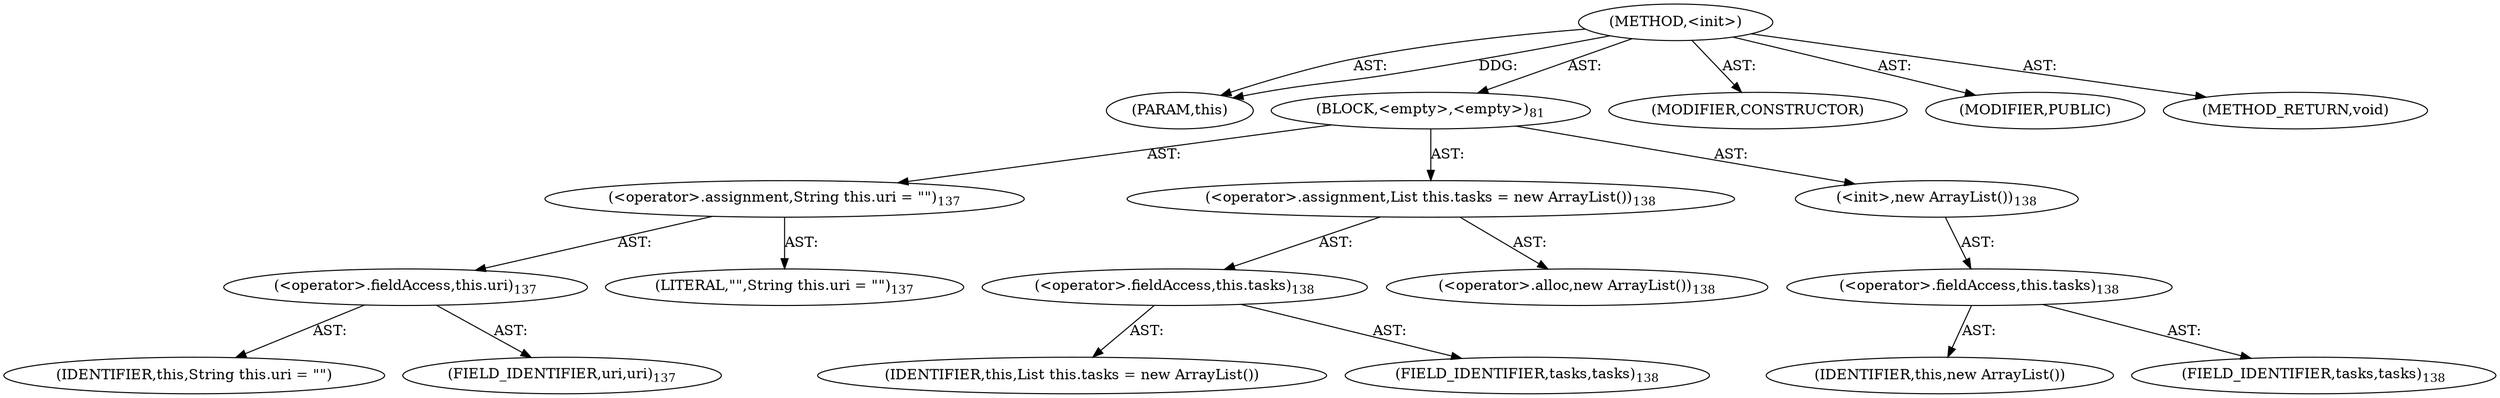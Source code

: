 digraph "&lt;init&gt;" {  
"111669149702" [label = <(METHOD,&lt;init&gt;)> ]
"115964117003" [label = <(PARAM,this)> ]
"25769803794" [label = <(BLOCK,&lt;empty&gt;,&lt;empty&gt;)<SUB>81</SUB>> ]
"30064771157" [label = <(&lt;operator&gt;.assignment,String this.uri = &quot;&quot;)<SUB>137</SUB>> ]
"30064771158" [label = <(&lt;operator&gt;.fieldAccess,this.uri)<SUB>137</SUB>> ]
"68719476805" [label = <(IDENTIFIER,this,String this.uri = &quot;&quot;)> ]
"55834574859" [label = <(FIELD_IDENTIFIER,uri,uri)<SUB>137</SUB>> ]
"90194313225" [label = <(LITERAL,&quot;&quot;,String this.uri = &quot;&quot;)<SUB>137</SUB>> ]
"30064771159" [label = <(&lt;operator&gt;.assignment,List this.tasks = new ArrayList())<SUB>138</SUB>> ]
"30064771160" [label = <(&lt;operator&gt;.fieldAccess,this.tasks)<SUB>138</SUB>> ]
"68719476806" [label = <(IDENTIFIER,this,List this.tasks = new ArrayList())> ]
"55834574860" [label = <(FIELD_IDENTIFIER,tasks,tasks)<SUB>138</SUB>> ]
"30064771161" [label = <(&lt;operator&gt;.alloc,new ArrayList())<SUB>138</SUB>> ]
"30064771162" [label = <(&lt;init&gt;,new ArrayList())<SUB>138</SUB>> ]
"30064771163" [label = <(&lt;operator&gt;.fieldAccess,this.tasks)<SUB>138</SUB>> ]
"68719476807" [label = <(IDENTIFIER,this,new ArrayList())> ]
"55834574861" [label = <(FIELD_IDENTIFIER,tasks,tasks)<SUB>138</SUB>> ]
"133143986193" [label = <(MODIFIER,CONSTRUCTOR)> ]
"133143986194" [label = <(MODIFIER,PUBLIC)> ]
"128849018886" [label = <(METHOD_RETURN,void)> ]
  "111669149702" -> "115964117003"  [ label = "AST: "] 
  "111669149702" -> "25769803794"  [ label = "AST: "] 
  "111669149702" -> "133143986193"  [ label = "AST: "] 
  "111669149702" -> "133143986194"  [ label = "AST: "] 
  "111669149702" -> "128849018886"  [ label = "AST: "] 
  "25769803794" -> "30064771157"  [ label = "AST: "] 
  "25769803794" -> "30064771159"  [ label = "AST: "] 
  "25769803794" -> "30064771162"  [ label = "AST: "] 
  "30064771157" -> "30064771158"  [ label = "AST: "] 
  "30064771157" -> "90194313225"  [ label = "AST: "] 
  "30064771158" -> "68719476805"  [ label = "AST: "] 
  "30064771158" -> "55834574859"  [ label = "AST: "] 
  "30064771159" -> "30064771160"  [ label = "AST: "] 
  "30064771159" -> "30064771161"  [ label = "AST: "] 
  "30064771160" -> "68719476806"  [ label = "AST: "] 
  "30064771160" -> "55834574860"  [ label = "AST: "] 
  "30064771162" -> "30064771163"  [ label = "AST: "] 
  "30064771163" -> "68719476807"  [ label = "AST: "] 
  "30064771163" -> "55834574861"  [ label = "AST: "] 
  "111669149702" -> "115964117003"  [ label = "DDG: "] 
}
